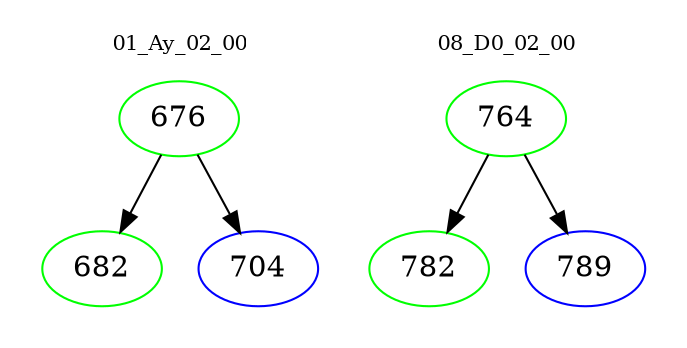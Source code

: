 digraph{
subgraph cluster_0 {
color = white
label = "01_Ay_02_00";
fontsize=10;
T0_676 [label="676", color="green"]
T0_676 -> T0_682 [color="black"]
T0_682 [label="682", color="green"]
T0_676 -> T0_704 [color="black"]
T0_704 [label="704", color="blue"]
}
subgraph cluster_1 {
color = white
label = "08_D0_02_00";
fontsize=10;
T1_764 [label="764", color="green"]
T1_764 -> T1_782 [color="black"]
T1_782 [label="782", color="green"]
T1_764 -> T1_789 [color="black"]
T1_789 [label="789", color="blue"]
}
}

